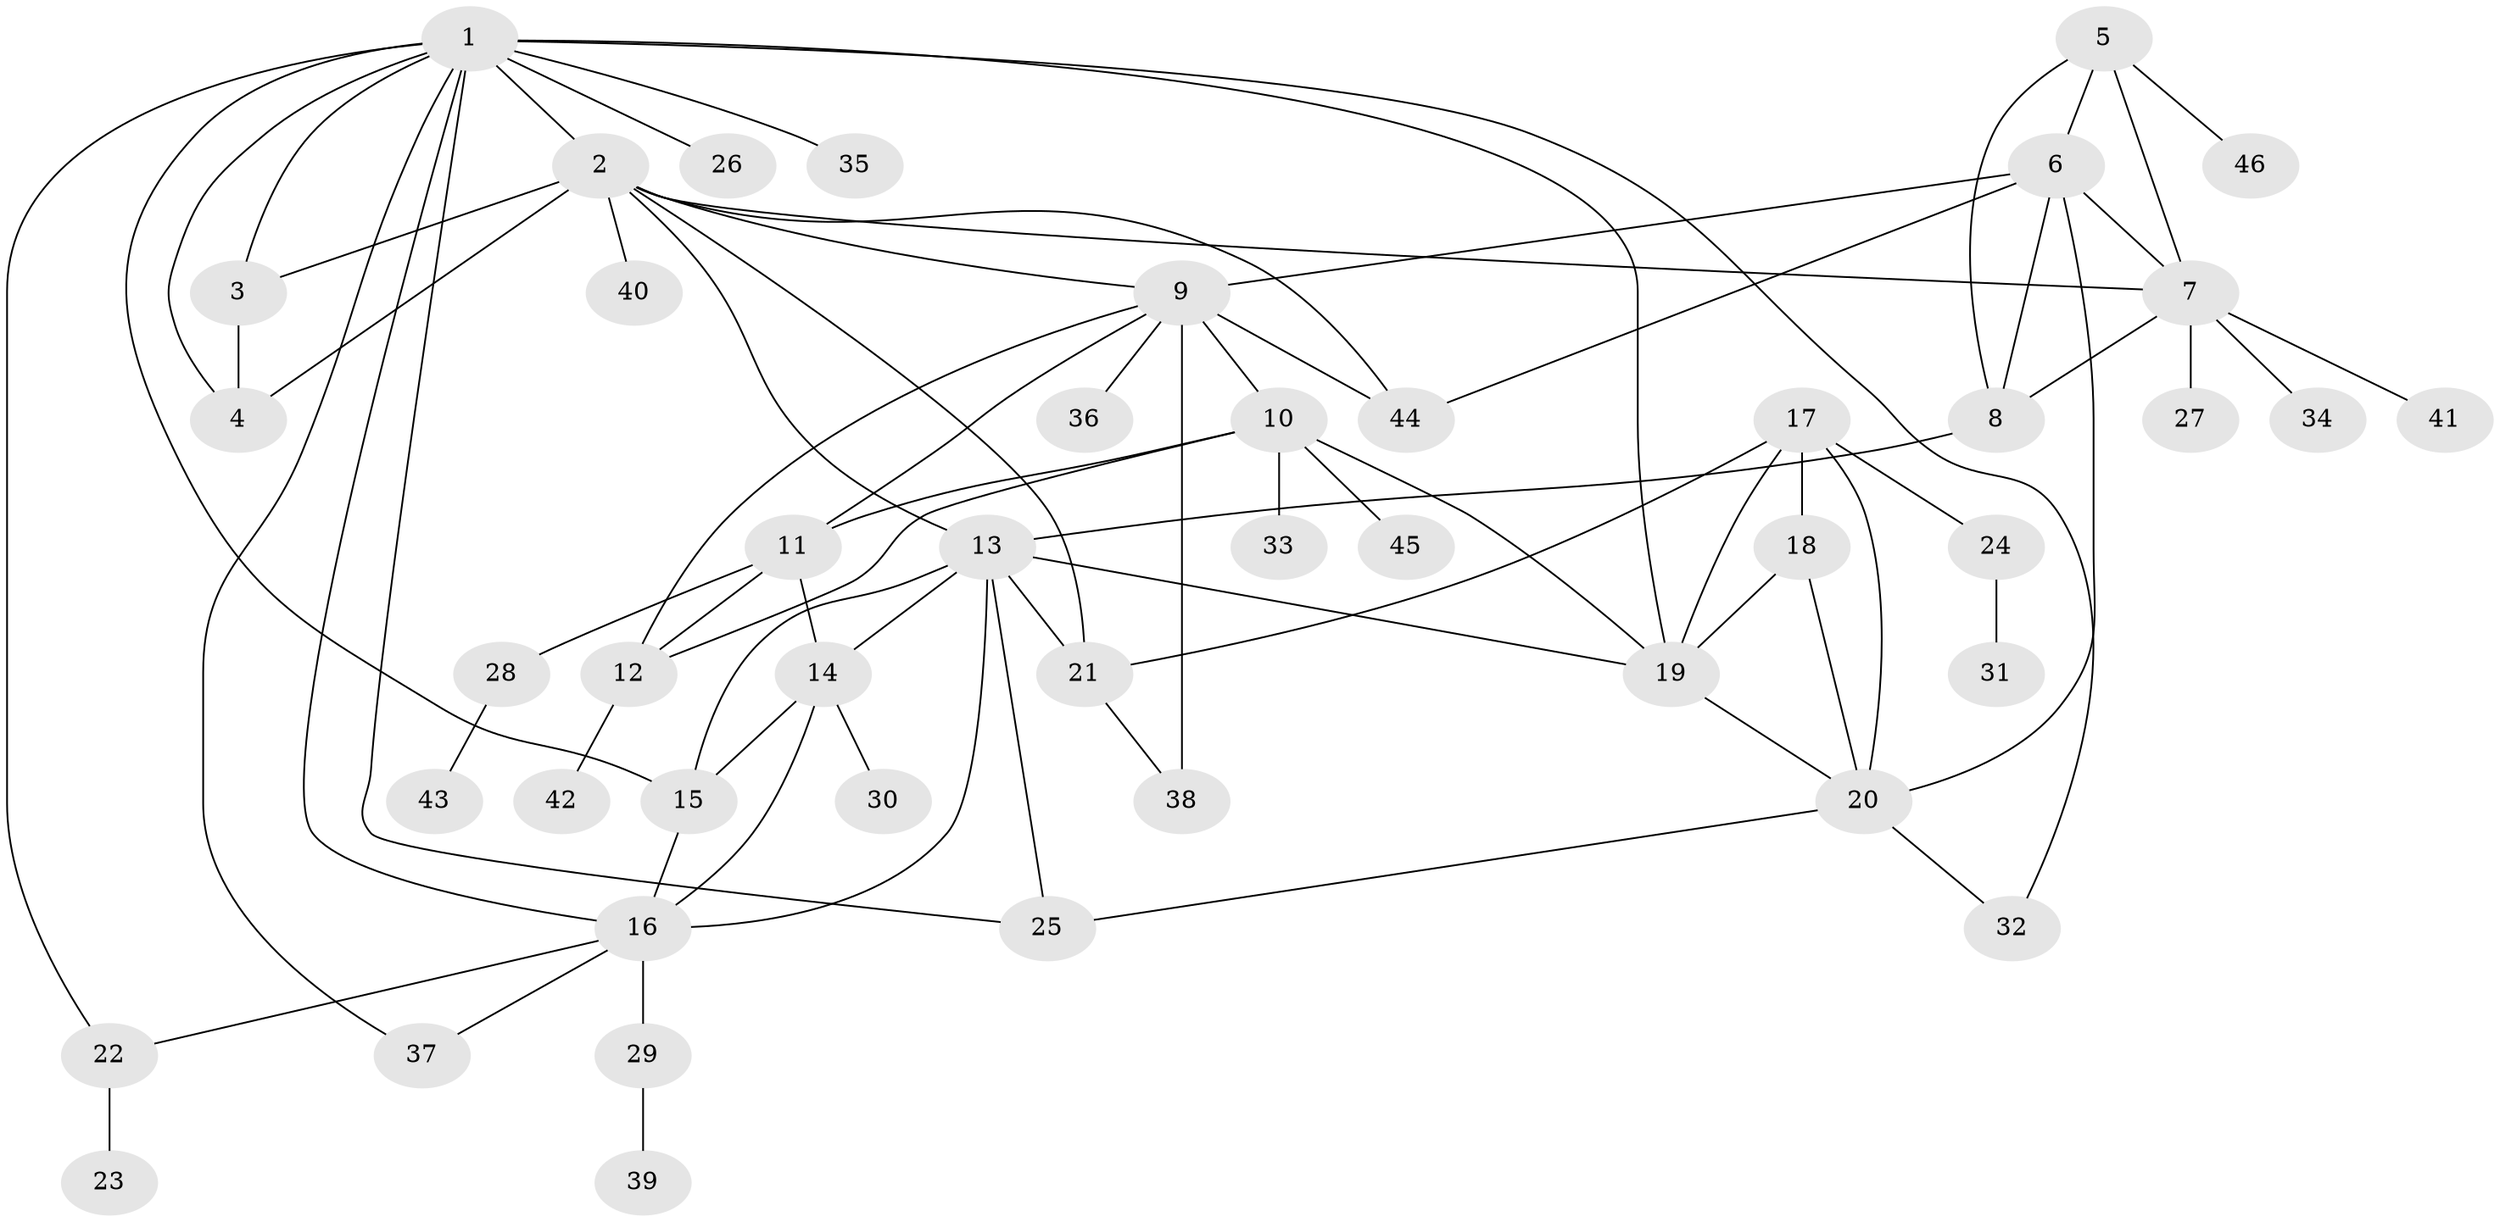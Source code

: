 // original degree distribution, {14: 0.010869565217391304, 10: 0.010869565217391304, 4: 0.06521739130434782, 5: 0.03260869565217391, 7: 0.03260869565217391, 8: 0.021739130434782608, 12: 0.010869565217391304, 6: 0.043478260869565216, 13: 0.010869565217391304, 3: 0.06521739130434782, 1: 0.5108695652173914, 2: 0.18478260869565216}
// Generated by graph-tools (version 1.1) at 2025/37/03/09/25 02:37:24]
// undirected, 46 vertices, 78 edges
graph export_dot {
graph [start="1"]
  node [color=gray90,style=filled];
  1;
  2;
  3;
  4;
  5;
  6;
  7;
  8;
  9;
  10;
  11;
  12;
  13;
  14;
  15;
  16;
  17;
  18;
  19;
  20;
  21;
  22;
  23;
  24;
  25;
  26;
  27;
  28;
  29;
  30;
  31;
  32;
  33;
  34;
  35;
  36;
  37;
  38;
  39;
  40;
  41;
  42;
  43;
  44;
  45;
  46;
  1 -- 2 [weight=1.0];
  1 -- 3 [weight=1.0];
  1 -- 4 [weight=1.0];
  1 -- 15 [weight=1.0];
  1 -- 16 [weight=1.0];
  1 -- 19 [weight=1.0];
  1 -- 22 [weight=1.0];
  1 -- 25 [weight=1.0];
  1 -- 26 [weight=2.0];
  1 -- 32 [weight=1.0];
  1 -- 35 [weight=1.0];
  1 -- 37 [weight=1.0];
  2 -- 3 [weight=1.0];
  2 -- 4 [weight=1.0];
  2 -- 7 [weight=1.0];
  2 -- 9 [weight=1.0];
  2 -- 13 [weight=1.0];
  2 -- 21 [weight=1.0];
  2 -- 40 [weight=1.0];
  2 -- 44 [weight=1.0];
  3 -- 4 [weight=1.0];
  5 -- 6 [weight=1.0];
  5 -- 7 [weight=1.0];
  5 -- 8 [weight=1.0];
  5 -- 46 [weight=1.0];
  6 -- 7 [weight=1.0];
  6 -- 8 [weight=1.0];
  6 -- 9 [weight=1.0];
  6 -- 20 [weight=1.0];
  6 -- 44 [weight=1.0];
  7 -- 8 [weight=1.0];
  7 -- 27 [weight=1.0];
  7 -- 34 [weight=1.0];
  7 -- 41 [weight=1.0];
  8 -- 13 [weight=1.0];
  9 -- 10 [weight=1.0];
  9 -- 11 [weight=1.0];
  9 -- 12 [weight=1.0];
  9 -- 36 [weight=1.0];
  9 -- 38 [weight=4.0];
  9 -- 44 [weight=1.0];
  10 -- 11 [weight=1.0];
  10 -- 12 [weight=1.0];
  10 -- 19 [weight=1.0];
  10 -- 33 [weight=1.0];
  10 -- 45 [weight=1.0];
  11 -- 12 [weight=1.0];
  11 -- 14 [weight=1.0];
  11 -- 28 [weight=1.0];
  12 -- 42 [weight=1.0];
  13 -- 14 [weight=1.0];
  13 -- 15 [weight=1.0];
  13 -- 16 [weight=1.0];
  13 -- 19 [weight=1.0];
  13 -- 21 [weight=1.0];
  13 -- 25 [weight=1.0];
  14 -- 15 [weight=1.0];
  14 -- 16 [weight=1.0];
  14 -- 30 [weight=1.0];
  15 -- 16 [weight=1.0];
  16 -- 22 [weight=1.0];
  16 -- 29 [weight=6.0];
  16 -- 37 [weight=1.0];
  17 -- 18 [weight=3.0];
  17 -- 19 [weight=1.0];
  17 -- 20 [weight=1.0];
  17 -- 21 [weight=1.0];
  17 -- 24 [weight=1.0];
  18 -- 19 [weight=1.0];
  18 -- 20 [weight=1.0];
  19 -- 20 [weight=1.0];
  20 -- 25 [weight=1.0];
  20 -- 32 [weight=1.0];
  21 -- 38 [weight=1.0];
  22 -- 23 [weight=2.0];
  24 -- 31 [weight=1.0];
  28 -- 43 [weight=1.0];
  29 -- 39 [weight=1.0];
}
